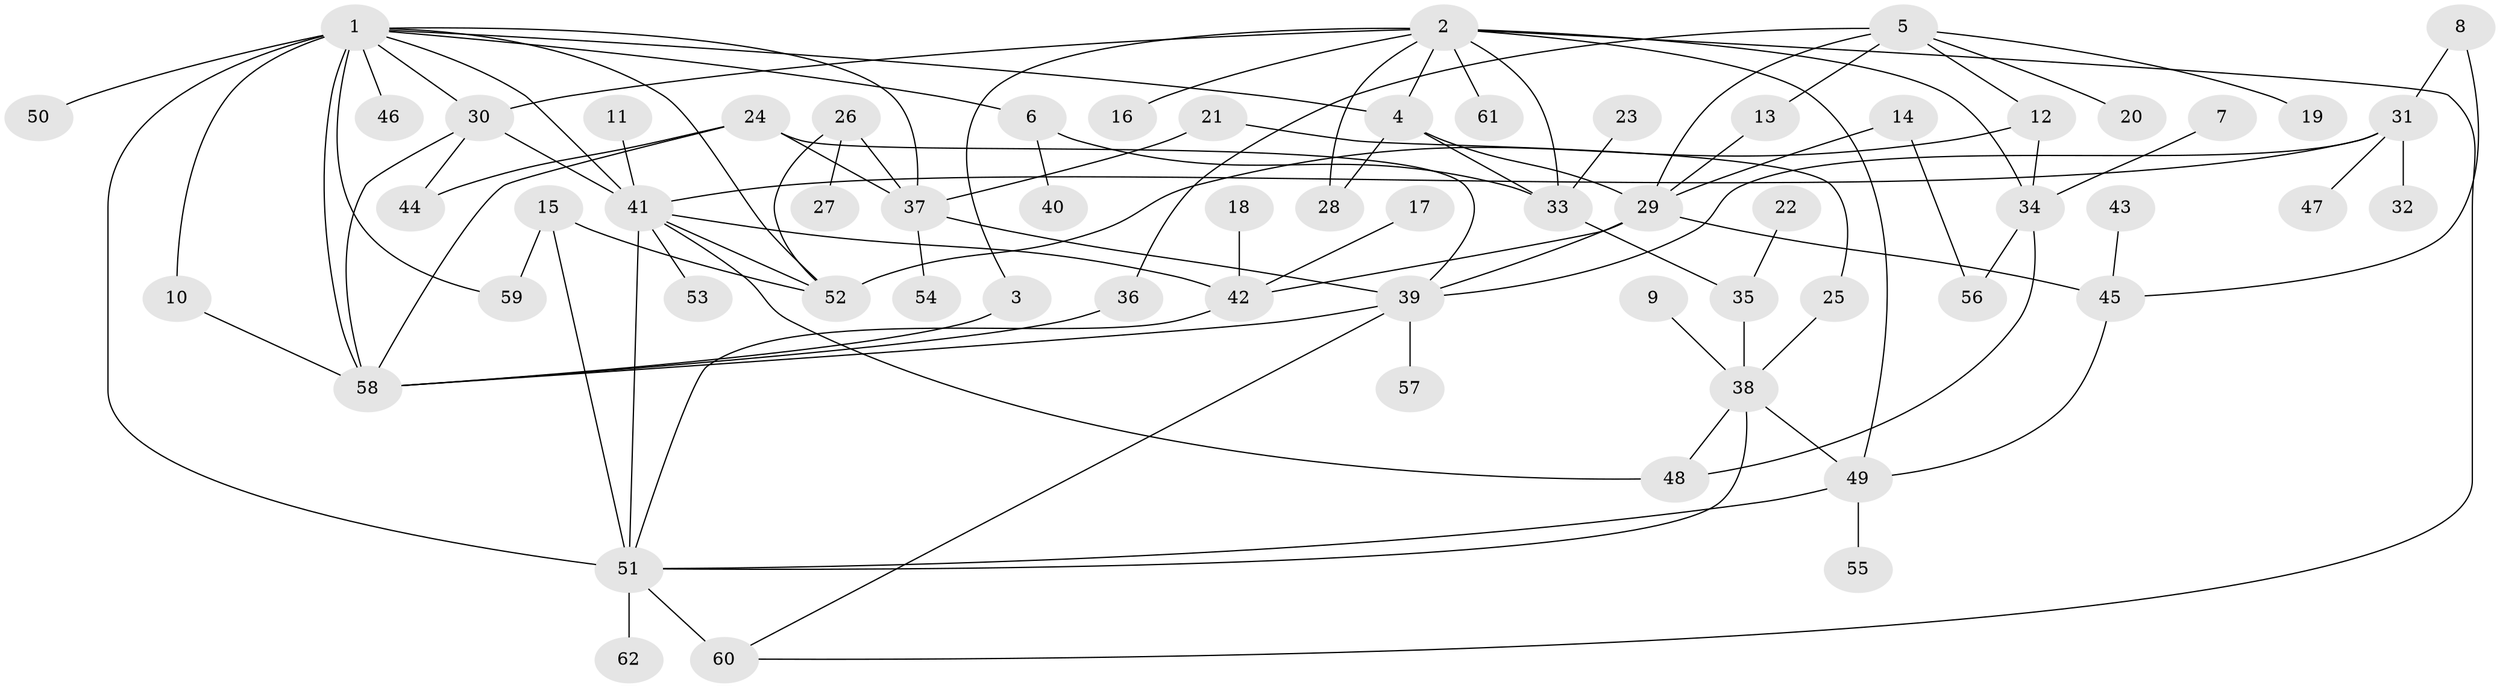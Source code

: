 // original degree distribution, {8: 0.024390243902439025, 9: 0.008130081300813009, 7: 0.008130081300813009, 3: 0.17886178861788618, 1: 0.2926829268292683, 2: 0.3089430894308943, 6: 0.04065040650406504, 5: 0.06504065040650407, 4: 0.07317073170731707}
// Generated by graph-tools (version 1.1) at 2025/25/03/09/25 03:25:26]
// undirected, 62 vertices, 97 edges
graph export_dot {
graph [start="1"]
  node [color=gray90,style=filled];
  1;
  2;
  3;
  4;
  5;
  6;
  7;
  8;
  9;
  10;
  11;
  12;
  13;
  14;
  15;
  16;
  17;
  18;
  19;
  20;
  21;
  22;
  23;
  24;
  25;
  26;
  27;
  28;
  29;
  30;
  31;
  32;
  33;
  34;
  35;
  36;
  37;
  38;
  39;
  40;
  41;
  42;
  43;
  44;
  45;
  46;
  47;
  48;
  49;
  50;
  51;
  52;
  53;
  54;
  55;
  56;
  57;
  58;
  59;
  60;
  61;
  62;
  1 -- 4 [weight=1.0];
  1 -- 6 [weight=1.0];
  1 -- 10 [weight=1.0];
  1 -- 30 [weight=1.0];
  1 -- 37 [weight=1.0];
  1 -- 41 [weight=1.0];
  1 -- 46 [weight=1.0];
  1 -- 50 [weight=1.0];
  1 -- 51 [weight=2.0];
  1 -- 52 [weight=1.0];
  1 -- 58 [weight=2.0];
  1 -- 59 [weight=1.0];
  2 -- 3 [weight=1.0];
  2 -- 4 [weight=1.0];
  2 -- 16 [weight=1.0];
  2 -- 28 [weight=1.0];
  2 -- 30 [weight=1.0];
  2 -- 33 [weight=1.0];
  2 -- 34 [weight=1.0];
  2 -- 49 [weight=1.0];
  2 -- 60 [weight=1.0];
  2 -- 61 [weight=1.0];
  3 -- 58 [weight=1.0];
  4 -- 28 [weight=1.0];
  4 -- 29 [weight=1.0];
  4 -- 33 [weight=1.0];
  5 -- 12 [weight=1.0];
  5 -- 13 [weight=1.0];
  5 -- 19 [weight=1.0];
  5 -- 20 [weight=1.0];
  5 -- 29 [weight=1.0];
  5 -- 36 [weight=1.0];
  6 -- 33 [weight=1.0];
  6 -- 40 [weight=1.0];
  7 -- 34 [weight=1.0];
  8 -- 31 [weight=1.0];
  8 -- 45 [weight=1.0];
  9 -- 38 [weight=1.0];
  10 -- 58 [weight=1.0];
  11 -- 41 [weight=1.0];
  12 -- 34 [weight=1.0];
  12 -- 52 [weight=1.0];
  13 -- 29 [weight=1.0];
  14 -- 29 [weight=1.0];
  14 -- 56 [weight=1.0];
  15 -- 51 [weight=1.0];
  15 -- 52 [weight=1.0];
  15 -- 59 [weight=1.0];
  17 -- 42 [weight=1.0];
  18 -- 42 [weight=1.0];
  21 -- 25 [weight=1.0];
  21 -- 37 [weight=1.0];
  22 -- 35 [weight=1.0];
  23 -- 33 [weight=1.0];
  24 -- 37 [weight=1.0];
  24 -- 39 [weight=1.0];
  24 -- 44 [weight=1.0];
  24 -- 58 [weight=1.0];
  25 -- 38 [weight=1.0];
  26 -- 27 [weight=1.0];
  26 -- 37 [weight=1.0];
  26 -- 52 [weight=1.0];
  29 -- 39 [weight=1.0];
  29 -- 42 [weight=1.0];
  29 -- 45 [weight=2.0];
  30 -- 41 [weight=1.0];
  30 -- 44 [weight=1.0];
  30 -- 58 [weight=1.0];
  31 -- 32 [weight=1.0];
  31 -- 39 [weight=1.0];
  31 -- 41 [weight=1.0];
  31 -- 47 [weight=1.0];
  33 -- 35 [weight=1.0];
  34 -- 48 [weight=1.0];
  34 -- 56 [weight=1.0];
  35 -- 38 [weight=1.0];
  36 -- 58 [weight=1.0];
  37 -- 39 [weight=1.0];
  37 -- 54 [weight=1.0];
  38 -- 48 [weight=1.0];
  38 -- 49 [weight=1.0];
  38 -- 51 [weight=1.0];
  39 -- 57 [weight=1.0];
  39 -- 58 [weight=1.0];
  39 -- 60 [weight=1.0];
  41 -- 42 [weight=1.0];
  41 -- 48 [weight=1.0];
  41 -- 51 [weight=2.0];
  41 -- 52 [weight=1.0];
  41 -- 53 [weight=1.0];
  42 -- 51 [weight=1.0];
  43 -- 45 [weight=1.0];
  45 -- 49 [weight=1.0];
  49 -- 51 [weight=1.0];
  49 -- 55 [weight=1.0];
  51 -- 60 [weight=1.0];
  51 -- 62 [weight=1.0];
}
